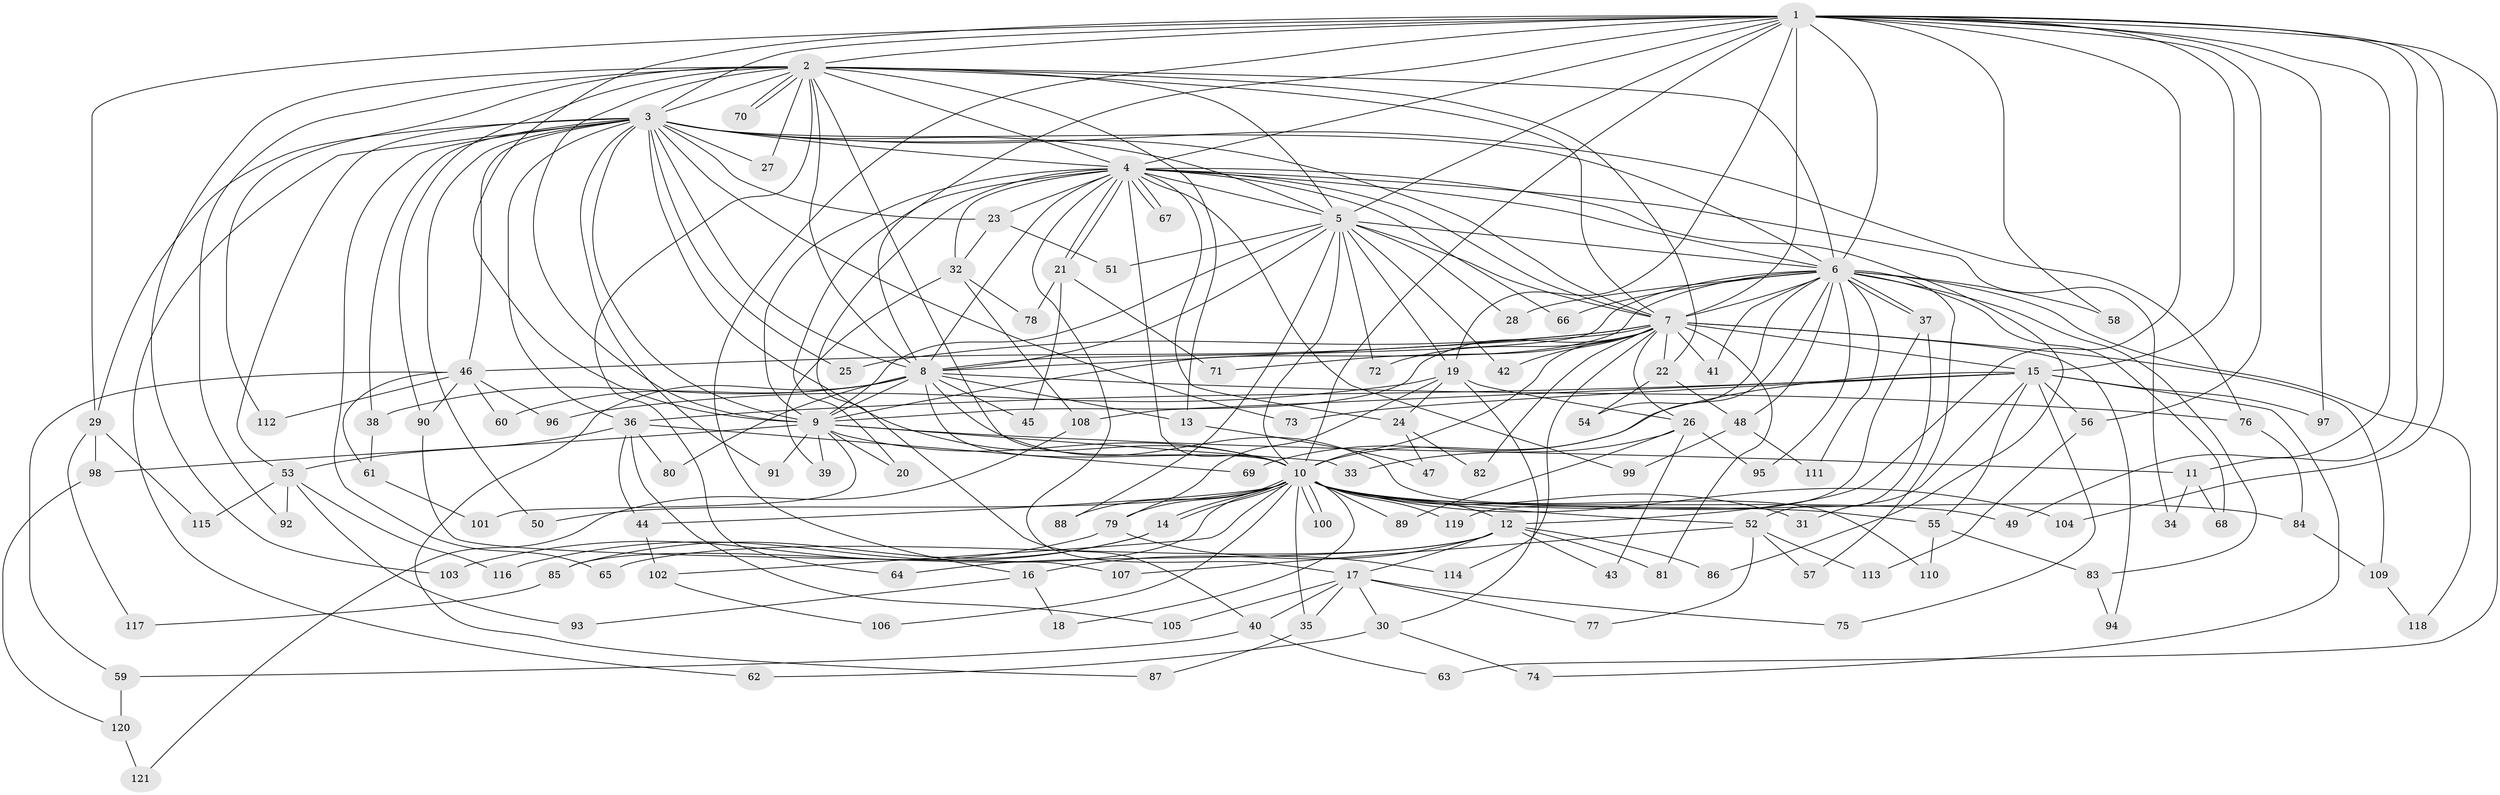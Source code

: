 // Generated by graph-tools (version 1.1) at 2025/13/03/09/25 04:13:43]
// undirected, 121 vertices, 267 edges
graph export_dot {
graph [start="1"]
  node [color=gray90,style=filled];
  1;
  2;
  3;
  4;
  5;
  6;
  7;
  8;
  9;
  10;
  11;
  12;
  13;
  14;
  15;
  16;
  17;
  18;
  19;
  20;
  21;
  22;
  23;
  24;
  25;
  26;
  27;
  28;
  29;
  30;
  31;
  32;
  33;
  34;
  35;
  36;
  37;
  38;
  39;
  40;
  41;
  42;
  43;
  44;
  45;
  46;
  47;
  48;
  49;
  50;
  51;
  52;
  53;
  54;
  55;
  56;
  57;
  58;
  59;
  60;
  61;
  62;
  63;
  64;
  65;
  66;
  67;
  68;
  69;
  70;
  71;
  72;
  73;
  74;
  75;
  76;
  77;
  78;
  79;
  80;
  81;
  82;
  83;
  84;
  85;
  86;
  87;
  88;
  89;
  90;
  91;
  92;
  93;
  94;
  95;
  96;
  97;
  98;
  99;
  100;
  101;
  102;
  103;
  104;
  105;
  106;
  107;
  108;
  109;
  110;
  111;
  112;
  113;
  114;
  115;
  116;
  117;
  118;
  119;
  120;
  121;
  1 -- 2;
  1 -- 3;
  1 -- 4;
  1 -- 5;
  1 -- 6;
  1 -- 7;
  1 -- 8;
  1 -- 9;
  1 -- 10;
  1 -- 11;
  1 -- 12;
  1 -- 15;
  1 -- 16;
  1 -- 19;
  1 -- 29;
  1 -- 49;
  1 -- 56;
  1 -- 58;
  1 -- 63;
  1 -- 97;
  1 -- 104;
  2 -- 3;
  2 -- 4;
  2 -- 5;
  2 -- 6;
  2 -- 7;
  2 -- 8;
  2 -- 9;
  2 -- 10;
  2 -- 13;
  2 -- 22;
  2 -- 27;
  2 -- 64;
  2 -- 70;
  2 -- 70;
  2 -- 90;
  2 -- 92;
  2 -- 103;
  2 -- 112;
  3 -- 4;
  3 -- 5;
  3 -- 6;
  3 -- 7;
  3 -- 8;
  3 -- 9;
  3 -- 10;
  3 -- 23;
  3 -- 25;
  3 -- 27;
  3 -- 29;
  3 -- 36;
  3 -- 38;
  3 -- 46;
  3 -- 50;
  3 -- 53;
  3 -- 62;
  3 -- 65;
  3 -- 73;
  3 -- 76;
  3 -- 91;
  4 -- 5;
  4 -- 6;
  4 -- 7;
  4 -- 8;
  4 -- 9;
  4 -- 10;
  4 -- 17;
  4 -- 20;
  4 -- 21;
  4 -- 21;
  4 -- 23;
  4 -- 24;
  4 -- 32;
  4 -- 34;
  4 -- 40;
  4 -- 66;
  4 -- 67;
  4 -- 67;
  4 -- 86;
  4 -- 99;
  5 -- 6;
  5 -- 7;
  5 -- 8;
  5 -- 9;
  5 -- 10;
  5 -- 19;
  5 -- 28;
  5 -- 42;
  5 -- 51;
  5 -- 72;
  5 -- 88;
  6 -- 7;
  6 -- 8;
  6 -- 9;
  6 -- 10;
  6 -- 28;
  6 -- 37;
  6 -- 37;
  6 -- 41;
  6 -- 48;
  6 -- 54;
  6 -- 57;
  6 -- 58;
  6 -- 66;
  6 -- 68;
  6 -- 83;
  6 -- 95;
  6 -- 111;
  6 -- 118;
  7 -- 8;
  7 -- 9;
  7 -- 10;
  7 -- 15;
  7 -- 22;
  7 -- 25;
  7 -- 26;
  7 -- 41;
  7 -- 42;
  7 -- 46;
  7 -- 71;
  7 -- 72;
  7 -- 81;
  7 -- 82;
  7 -- 94;
  7 -- 109;
  7 -- 114;
  8 -- 9;
  8 -- 10;
  8 -- 13;
  8 -- 38;
  8 -- 45;
  8 -- 60;
  8 -- 76;
  8 -- 80;
  8 -- 87;
  8 -- 110;
  9 -- 10;
  9 -- 11;
  9 -- 20;
  9 -- 33;
  9 -- 39;
  9 -- 91;
  9 -- 98;
  9 -- 101;
  10 -- 12;
  10 -- 14;
  10 -- 14;
  10 -- 18;
  10 -- 31;
  10 -- 35;
  10 -- 44;
  10 -- 49;
  10 -- 50;
  10 -- 52;
  10 -- 55;
  10 -- 79;
  10 -- 84;
  10 -- 85;
  10 -- 88;
  10 -- 89;
  10 -- 100;
  10 -- 100;
  10 -- 102;
  10 -- 104;
  10 -- 106;
  10 -- 119;
  11 -- 34;
  11 -- 68;
  12 -- 16;
  12 -- 17;
  12 -- 43;
  12 -- 64;
  12 -- 65;
  12 -- 81;
  12 -- 86;
  13 -- 47;
  14 -- 85;
  14 -- 116;
  15 -- 31;
  15 -- 36;
  15 -- 55;
  15 -- 56;
  15 -- 69;
  15 -- 73;
  15 -- 74;
  15 -- 75;
  15 -- 97;
  15 -- 108;
  16 -- 18;
  16 -- 93;
  17 -- 30;
  17 -- 35;
  17 -- 40;
  17 -- 75;
  17 -- 77;
  17 -- 105;
  19 -- 24;
  19 -- 26;
  19 -- 30;
  19 -- 79;
  19 -- 96;
  21 -- 45;
  21 -- 71;
  21 -- 78;
  22 -- 48;
  22 -- 54;
  23 -- 32;
  23 -- 51;
  24 -- 47;
  24 -- 82;
  26 -- 33;
  26 -- 43;
  26 -- 89;
  26 -- 95;
  29 -- 98;
  29 -- 115;
  29 -- 117;
  30 -- 62;
  30 -- 74;
  32 -- 39;
  32 -- 78;
  32 -- 108;
  35 -- 87;
  36 -- 44;
  36 -- 53;
  36 -- 69;
  36 -- 80;
  36 -- 105;
  37 -- 52;
  37 -- 119;
  38 -- 61;
  40 -- 59;
  40 -- 63;
  44 -- 102;
  46 -- 59;
  46 -- 60;
  46 -- 61;
  46 -- 90;
  46 -- 96;
  46 -- 112;
  48 -- 99;
  48 -- 111;
  52 -- 57;
  52 -- 77;
  52 -- 107;
  52 -- 113;
  53 -- 92;
  53 -- 93;
  53 -- 115;
  53 -- 116;
  55 -- 83;
  55 -- 110;
  56 -- 113;
  59 -- 120;
  61 -- 101;
  76 -- 84;
  79 -- 103;
  79 -- 114;
  83 -- 94;
  84 -- 109;
  85 -- 117;
  90 -- 107;
  98 -- 120;
  102 -- 106;
  108 -- 121;
  109 -- 118;
  120 -- 121;
}
